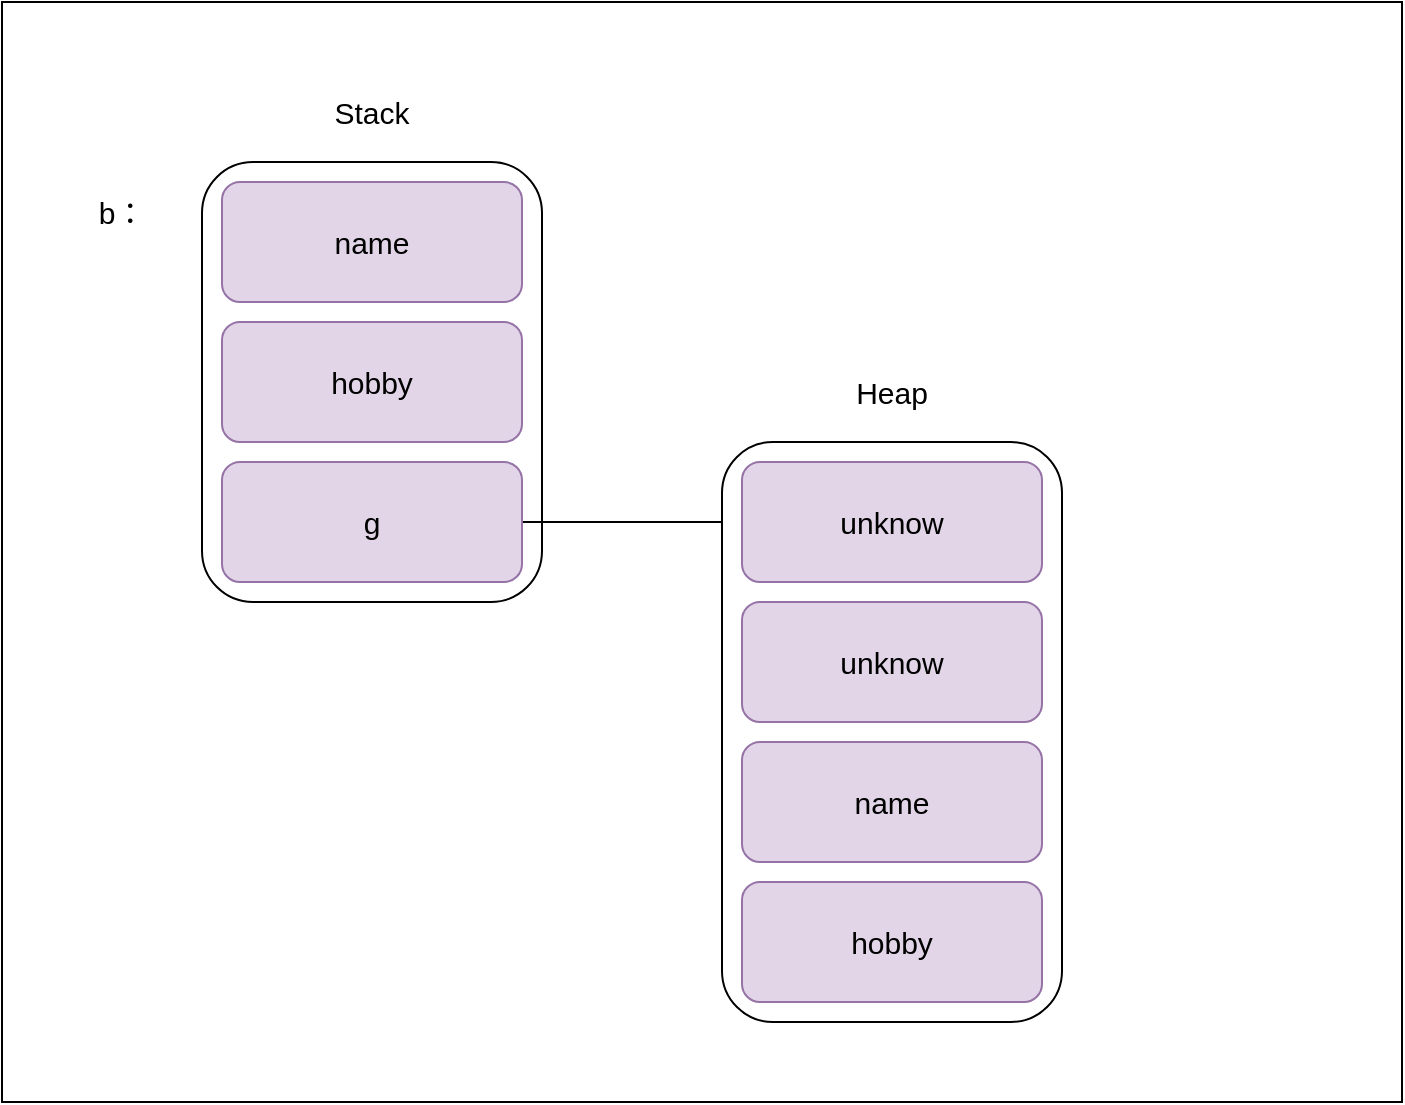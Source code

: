 <mxfile version="16.5.2" type="github">
  <diagram id="trtkZC5LTmD1iUUZCGVV" name="Page-1">
    <mxGraphModel dx="653" dy="755" grid="1" gridSize="10" guides="1" tooltips="1" connect="1" arrows="1" fold="1" page="1" pageScale="1" pageWidth="827" pageHeight="1169" math="0" shadow="0">
      <root>
        <mxCell id="0" />
        <mxCell id="1" parent="0" />
        <mxCell id="MG_Bbs4pZN3JLvo1smqu-6" value="" style="rounded=0;whiteSpace=wrap;html=1;fontSize=15;" parent="1" vertex="1">
          <mxGeometry x="80" y="90" width="700" height="550" as="geometry" />
        </mxCell>
        <mxCell id="MG_Bbs4pZN3JLvo1smqu-1" value="" style="rounded=1;whiteSpace=wrap;html=1;" parent="1" vertex="1">
          <mxGeometry x="180" y="170" width="170" height="220" as="geometry" />
        </mxCell>
        <mxCell id="MG_Bbs4pZN3JLvo1smqu-2" value="name" style="rounded=1;whiteSpace=wrap;html=1;fontSize=15;fillColor=#e1d5e7;strokeColor=#9673a6;" parent="1" vertex="1">
          <mxGeometry x="190" y="180" width="150" height="60" as="geometry" />
        </mxCell>
        <mxCell id="MG_Bbs4pZN3JLvo1smqu-3" value="hobby" style="rounded=1;whiteSpace=wrap;html=1;fontSize=15;fillColor=#e1d5e7;strokeColor=#9673a6;" parent="1" vertex="1">
          <mxGeometry x="190" y="250" width="150" height="60" as="geometry" />
        </mxCell>
        <mxCell id="MG_Bbs4pZN3JLvo1smqu-4" value="Stack" style="text;html=1;strokeColor=none;fillColor=none;align=center;verticalAlign=middle;whiteSpace=wrap;rounded=0;fontSize=15;" parent="1" vertex="1">
          <mxGeometry x="235" y="130" width="60" height="30" as="geometry" />
        </mxCell>
        <mxCell id="MG_Bbs4pZN3JLvo1smqu-5" value="b：" style="text;html=1;strokeColor=none;fillColor=none;align=center;verticalAlign=middle;whiteSpace=wrap;rounded=0;fontSize=15;" parent="1" vertex="1">
          <mxGeometry x="120" y="180" width="40" height="30" as="geometry" />
        </mxCell>
        <mxCell id="PbLYVgh8FkDyqq6DzYR4-8" style="edgeStyle=orthogonalEdgeStyle;rounded=0;orthogonalLoop=1;jettySize=auto;html=1;exitX=1;exitY=0.5;exitDx=0;exitDy=0;entryX=0;entryY=0.5;entryDx=0;entryDy=0;" edge="1" parent="1" source="PbLYVgh8FkDyqq6DzYR4-1" target="PbLYVgh8FkDyqq6DzYR4-7">
          <mxGeometry relative="1" as="geometry" />
        </mxCell>
        <mxCell id="PbLYVgh8FkDyqq6DzYR4-1" value="g" style="rounded=1;whiteSpace=wrap;html=1;fontSize=15;fillColor=#e1d5e7;strokeColor=#9673a6;" vertex="1" parent="1">
          <mxGeometry x="190" y="320" width="150" height="60" as="geometry" />
        </mxCell>
        <mxCell id="PbLYVgh8FkDyqq6DzYR4-2" value="" style="rounded=1;whiteSpace=wrap;html=1;" vertex="1" parent="1">
          <mxGeometry x="440" y="310" width="170" height="290" as="geometry" />
        </mxCell>
        <mxCell id="PbLYVgh8FkDyqq6DzYR4-3" value="unknow" style="rounded=1;whiteSpace=wrap;html=1;fontSize=15;fillColor=#e1d5e7;strokeColor=#9673a6;" vertex="1" parent="1">
          <mxGeometry x="450" y="390" width="150" height="60" as="geometry" />
        </mxCell>
        <mxCell id="PbLYVgh8FkDyqq6DzYR4-4" value="name" style="rounded=1;whiteSpace=wrap;html=1;fontSize=15;fillColor=#e1d5e7;strokeColor=#9673a6;" vertex="1" parent="1">
          <mxGeometry x="450" y="460" width="150" height="60" as="geometry" />
        </mxCell>
        <mxCell id="PbLYVgh8FkDyqq6DzYR4-5" value="Heap" style="text;html=1;strokeColor=none;fillColor=none;align=center;verticalAlign=middle;whiteSpace=wrap;rounded=0;fontSize=15;" vertex="1" parent="1">
          <mxGeometry x="495" y="270" width="60" height="30" as="geometry" />
        </mxCell>
        <mxCell id="PbLYVgh8FkDyqq6DzYR4-6" value="hobby" style="rounded=1;whiteSpace=wrap;html=1;fontSize=15;fillColor=#e1d5e7;strokeColor=#9673a6;" vertex="1" parent="1">
          <mxGeometry x="450" y="530" width="150" height="60" as="geometry" />
        </mxCell>
        <mxCell id="PbLYVgh8FkDyqq6DzYR4-7" value="unknow" style="rounded=1;whiteSpace=wrap;html=1;fontSize=15;fillColor=#e1d5e7;strokeColor=#9673a6;" vertex="1" parent="1">
          <mxGeometry x="450" y="320" width="150" height="60" as="geometry" />
        </mxCell>
      </root>
    </mxGraphModel>
  </diagram>
</mxfile>
